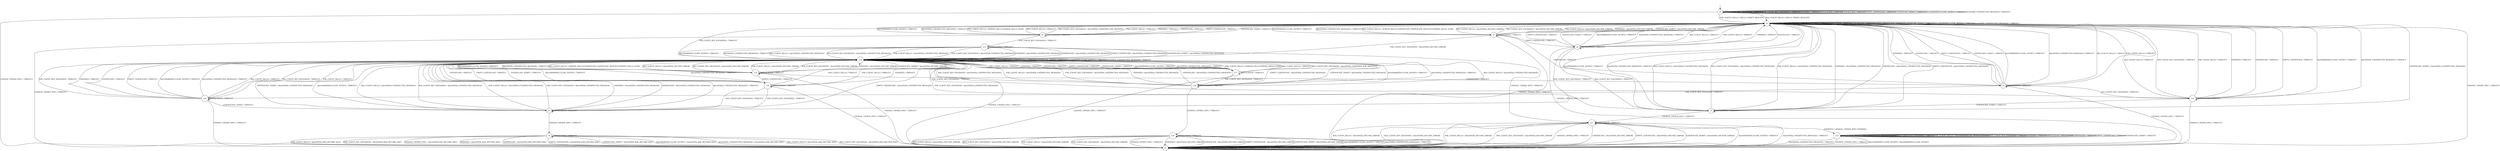 digraph g {
__start0 [label="" shape="none"];

	s0 [shape="circle" label="s0"];
	s1 [shape="circle" label="s1"];
	s2 [shape="circle" label="s2"];
	s3 [shape="circle" label="s3"];
	s4 [shape="circle" label="s4"];
	s5 [shape="circle" label="s5"];
	s6 [shape="circle" label="s6"];
	s7 [shape="circle" label="s7"];
	s8 [shape="circle" label="s8"];
	s9 [shape="circle" label="s9"];
	s10 [shape="circle" label="s10"];
	s11 [shape="circle" label="s11"];
	s12 [shape="circle" label="s12"];
	s13 [shape="circle" label="s13"];
	s14 [shape="circle" label="s14"];
	s15 [shape="circle" label="s15"];
	s16 [shape="circle" label="s16"];
	s17 [shape="circle" label="s17"];
	s18 [shape="circle" label="s18"];
	s19 [shape="circle" label="s19"];
	s20 [shape="circle" label="s20"];
	s0 -> s2 [label="RSA_CLIENT_HELLO / HELLO_VERIFY_REQUEST"];
	s0 -> s0 [label="RSA_CLIENT_KEY_EXCHANGE / TIMEOUT"];
	s0 -> s2 [label="PSK_CLIENT_HELLO / HELLO_VERIFY_REQUEST"];
	s0 -> s0 [label="PSK_CLIENT_KEY_EXCHANGE / TIMEOUT"];
	s0 -> s1 [label="CHANGE_CIPHER_SPEC / TIMEOUT"];
	s0 -> s0 [label="FINISHED / TIMEOUT"];
	s0 -> s0 [label="APPLICATION / TIMEOUT"];
	s0 -> s0 [label="CERTIFICATE / TIMEOUT"];
	s0 -> s0 [label="EMPTY_CERTIFICATE / TIMEOUT"];
	s0 -> s0 [label="CERTIFICATE_VERIFY / TIMEOUT"];
	s0 -> s0 [label="Alert(WARNING,CLOSE_NOTIFY) / TIMEOUT"];
	s0 -> s0 [label="Alert(FATAL,UNEXPECTED_MESSAGE) / TIMEOUT"];
	s1 -> s1 [label="RSA_CLIENT_HELLO / TIMEOUT"];
	s1 -> s1 [label="RSA_CLIENT_KEY_EXCHANGE / TIMEOUT"];
	s1 -> s1 [label="PSK_CLIENT_HELLO / TIMEOUT"];
	s1 -> s1 [label="PSK_CLIENT_KEY_EXCHANGE / TIMEOUT"];
	s1 -> s1 [label="CHANGE_CIPHER_SPEC / TIMEOUT"];
	s1 -> s1 [label="FINISHED / TIMEOUT"];
	s1 -> s1 [label="APPLICATION / TIMEOUT"];
	s1 -> s1 [label="CERTIFICATE / TIMEOUT"];
	s1 -> s1 [label="EMPTY_CERTIFICATE / TIMEOUT"];
	s1 -> s1 [label="CERTIFICATE_VERIFY / TIMEOUT"];
	s1 -> s1 [label="Alert(WARNING,CLOSE_NOTIFY) / TIMEOUT"];
	s1 -> s1 [label="Alert(FATAL,UNEXPECTED_MESSAGE) / TIMEOUT"];
	s2 -> s3 [label="RSA_CLIENT_HELLO / SERVER_HELLO,CERTIFICATE,CERTIFICATE_REQUEST,SERVER_HELLO_DONE"];
	s2 -> s2 [label="RSA_CLIENT_KEY_EXCHANGE / TIMEOUT"];
	s2 -> s6 [label="PSK_CLIENT_HELLO / SERVER_HELLO,SERVER_HELLO_DONE"];
	s2 -> s14 [label="PSK_CLIENT_KEY_EXCHANGE / TIMEOUT"];
	s2 -> s1 [label="CHANGE_CIPHER_SPEC / TIMEOUT"];
	s2 -> s2 [label="FINISHED / TIMEOUT"];
	s2 -> s2 [label="APPLICATION / TIMEOUT"];
	s2 -> s2 [label="CERTIFICATE / TIMEOUT"];
	s2 -> s2 [label="EMPTY_CERTIFICATE / TIMEOUT"];
	s2 -> s2 [label="CERTIFICATE_VERIFY / TIMEOUT"];
	s2 -> s2 [label="Alert(WARNING,CLOSE_NOTIFY) / TIMEOUT"];
	s2 -> s2 [label="Alert(FATAL,UNEXPECTED_MESSAGE) / TIMEOUT"];
	s3 -> s2 [label="RSA_CLIENT_HELLO / Alert(FATAL,DECODE_ERROR)"];
	s3 -> s2 [label="RSA_CLIENT_KEY_EXCHANGE / Alert(FATAL,DECODE_ERROR)"];
	s3 -> s2 [label="PSK_CLIENT_HELLO / Alert(FATAL,DECODE_ERROR)"];
	s3 -> s14 [label="PSK_CLIENT_KEY_EXCHANGE / Alert(FATAL,DECODE_ERROR)"];
	s3 -> s1 [label="CHANGE_CIPHER_SPEC / TIMEOUT"];
	s3 -> s2 [label="FINISHED / Alert(FATAL,DECODE_ERROR)"];
	s3 -> s3 [label="APPLICATION / TIMEOUT"];
	s3 -> s9 [label="CERTIFICATE / TIMEOUT"];
	s3 -> s4 [label="EMPTY_CERTIFICATE / TIMEOUT"];
	s3 -> s2 [label="CERTIFICATE_VERIFY / Alert(FATAL,DECODE_ERROR)"];
	s3 -> s2 [label="Alert(WARNING,CLOSE_NOTIFY) / TIMEOUT"];
	s3 -> s2 [label="Alert(FATAL,UNEXPECTED_MESSAGE) / TIMEOUT"];
	s4 -> s2 [label="RSA_CLIENT_HELLO / TIMEOUT"];
	s4 -> s5 [label="RSA_CLIENT_KEY_EXCHANGE / TIMEOUT"];
	s4 -> s2 [label="PSK_CLIENT_HELLO / TIMEOUT"];
	s4 -> s7 [label="PSK_CLIENT_KEY_EXCHANGE / TIMEOUT"];
	s4 -> s1 [label="CHANGE_CIPHER_SPEC / TIMEOUT"];
	s4 -> s2 [label="FINISHED / TIMEOUT"];
	s4 -> s4 [label="APPLICATION / TIMEOUT"];
	s4 -> s2 [label="CERTIFICATE / TIMEOUT"];
	s4 -> s2 [label="EMPTY_CERTIFICATE / TIMEOUT"];
	s4 -> s2 [label="CERTIFICATE_VERIFY / TIMEOUT"];
	s4 -> s2 [label="Alert(WARNING,CLOSE_NOTIFY) / TIMEOUT"];
	s4 -> s2 [label="Alert(FATAL,UNEXPECTED_MESSAGE) / TIMEOUT"];
	s5 -> s2 [label="RSA_CLIENT_HELLO / Alert(FATAL,UNEXPECTED_MESSAGE)"];
	s5 -> s2 [label="RSA_CLIENT_KEY_EXCHANGE / Alert(FATAL,UNEXPECTED_MESSAGE)"];
	s5 -> s2 [label="PSK_CLIENT_HELLO / Alert(FATAL,UNEXPECTED_MESSAGE)"];
	s5 -> s14 [label="PSK_CLIENT_KEY_EXCHANGE / Alert(FATAL,UNEXPECTED_MESSAGE)"];
	s5 -> s11 [label="CHANGE_CIPHER_SPEC / TIMEOUT"];
	s5 -> s2 [label="FINISHED / Alert(FATAL,UNEXPECTED_MESSAGE)"];
	s5 -> s5 [label="APPLICATION / TIMEOUT"];
	s5 -> s2 [label="CERTIFICATE / Alert(FATAL,UNEXPECTED_MESSAGE)"];
	s5 -> s2 [label="EMPTY_CERTIFICATE / Alert(FATAL,UNEXPECTED_MESSAGE)"];
	s5 -> s2 [label="CERTIFICATE_VERIFY / Alert(FATAL,UNEXPECTED_MESSAGE)"];
	s5 -> s2 [label="Alert(WARNING,CLOSE_NOTIFY) / TIMEOUT"];
	s5 -> s2 [label="Alert(FATAL,UNEXPECTED_MESSAGE) / TIMEOUT"];
	s6 -> s2 [label="RSA_CLIENT_HELLO / TIMEOUT"];
	s6 -> s2 [label="RSA_CLIENT_KEY_EXCHANGE / Alert(FATAL,UNKNOWN_PSK_IDENTITY)"];
	s6 -> s2 [label="PSK_CLIENT_HELLO / TIMEOUT"];
	s6 -> s13 [label="PSK_CLIENT_KEY_EXCHANGE / TIMEOUT"];
	s6 -> s1 [label="CHANGE_CIPHER_SPEC / TIMEOUT"];
	s6 -> s2 [label="FINISHED / TIMEOUT"];
	s6 -> s6 [label="APPLICATION / TIMEOUT"];
	s6 -> s2 [label="CERTIFICATE / TIMEOUT"];
	s6 -> s2 [label="EMPTY_CERTIFICATE / TIMEOUT"];
	s6 -> s2 [label="CERTIFICATE_VERIFY / TIMEOUT"];
	s6 -> s2 [label="Alert(WARNING,CLOSE_NOTIFY) / TIMEOUT"];
	s6 -> s2 [label="Alert(FATAL,UNEXPECTED_MESSAGE) / TIMEOUT"];
	s7 -> s14 [label="RSA_CLIENT_HELLO / Alert(FATAL,UNEXPECTED_MESSAGE)"];
	s7 -> s14 [label="RSA_CLIENT_KEY_EXCHANGE / Alert(FATAL,UNEXPECTED_MESSAGE)"];
	s7 -> s14 [label="PSK_CLIENT_HELLO / Alert(FATAL,UNEXPECTED_MESSAGE)"];
	s7 -> s14 [label="PSK_CLIENT_KEY_EXCHANGE / Alert(FATAL,UNEXPECTED_MESSAGE)"];
	s7 -> s8 [label="CHANGE_CIPHER_SPEC / TIMEOUT"];
	s7 -> s14 [label="FINISHED / Alert(FATAL,UNEXPECTED_MESSAGE)"];
	s7 -> s7 [label="APPLICATION / TIMEOUT"];
	s7 -> s14 [label="CERTIFICATE / Alert(FATAL,UNEXPECTED_MESSAGE)"];
	s7 -> s14 [label="EMPTY_CERTIFICATE / Alert(FATAL,UNEXPECTED_MESSAGE)"];
	s7 -> s14 [label="CERTIFICATE_VERIFY / Alert(FATAL,UNEXPECTED_MESSAGE)"];
	s7 -> s14 [label="Alert(WARNING,CLOSE_NOTIFY) / TIMEOUT"];
	s7 -> s14 [label="Alert(FATAL,UNEXPECTED_MESSAGE) / TIMEOUT"];
	s8 -> s1 [label="RSA_CLIENT_HELLO / Alert(FATAL,BAD_RECORD_MAC)"];
	s8 -> s1 [label="RSA_CLIENT_KEY_EXCHANGE / Alert(FATAL,BAD_RECORD_MAC)"];
	s8 -> s1 [label="PSK_CLIENT_HELLO / Alert(FATAL,BAD_RECORD_MAC)"];
	s8 -> s1 [label="PSK_CLIENT_KEY_EXCHANGE / Alert(FATAL,BAD_RECORD_MAC)"];
	s8 -> s1 [label="CHANGE_CIPHER_SPEC / Alert(FATAL,BAD_RECORD_MAC)"];
	s8 -> s1 [label="FINISHED / Alert(FATAL,BAD_RECORD_MAC)"];
	s8 -> s8 [label="APPLICATION / TIMEOUT"];
	s8 -> s1 [label="CERTIFICATE / Alert(FATAL,BAD_RECORD_MAC)"];
	s8 -> s1 [label="EMPTY_CERTIFICATE / Alert(FATAL,BAD_RECORD_MAC)"];
	s8 -> s1 [label="CERTIFICATE_VERIFY / Alert(FATAL,BAD_RECORD_MAC)"];
	s8 -> s1 [label="Alert(WARNING,CLOSE_NOTIFY) / Alert(FATAL,BAD_RECORD_MAC)"];
	s8 -> s1 [label="Alert(FATAL,UNEXPECTED_MESSAGE) / Alert(FATAL,BAD_RECORD_MAC)"];
	s9 -> s2 [label="RSA_CLIENT_HELLO / TIMEOUT"];
	s9 -> s10 [label="RSA_CLIENT_KEY_EXCHANGE / TIMEOUT"];
	s9 -> s2 [label="PSK_CLIENT_HELLO / TIMEOUT"];
	s9 -> s20 [label="PSK_CLIENT_KEY_EXCHANGE / TIMEOUT"];
	s9 -> s1 [label="CHANGE_CIPHER_SPEC / TIMEOUT"];
	s9 -> s2 [label="FINISHED / TIMEOUT"];
	s9 -> s9 [label="APPLICATION / TIMEOUT"];
	s9 -> s2 [label="CERTIFICATE / TIMEOUT"];
	s9 -> s2 [label="EMPTY_CERTIFICATE / TIMEOUT"];
	s9 -> s2 [label="CERTIFICATE_VERIFY / TIMEOUT"];
	s9 -> s2 [label="Alert(WARNING,CLOSE_NOTIFY) / TIMEOUT"];
	s9 -> s2 [label="Alert(FATAL,UNEXPECTED_MESSAGE) / TIMEOUT"];
	s10 -> s2 [label="RSA_CLIENT_HELLO / TIMEOUT"];
	s10 -> s2 [label="RSA_CLIENT_KEY_EXCHANGE / TIMEOUT"];
	s10 -> s2 [label="PSK_CLIENT_HELLO / TIMEOUT"];
	s10 -> s14 [label="PSK_CLIENT_KEY_EXCHANGE / TIMEOUT"];
	s10 -> s1 [label="CHANGE_CIPHER_SPEC / TIMEOUT"];
	s10 -> s2 [label="FINISHED / TIMEOUT"];
	s10 -> s10 [label="APPLICATION / TIMEOUT"];
	s10 -> s2 [label="CERTIFICATE / TIMEOUT"];
	s10 -> s2 [label="EMPTY_CERTIFICATE / TIMEOUT"];
	s10 -> s5 [label="CERTIFICATE_VERIFY / TIMEOUT"];
	s10 -> s2 [label="Alert(WARNING,CLOSE_NOTIFY) / TIMEOUT"];
	s10 -> s2 [label="Alert(FATAL,UNEXPECTED_MESSAGE) / TIMEOUT"];
	s11 -> s1 [label="RSA_CLIENT_HELLO / Alert(FATAL,DECODE_ERROR)"];
	s11 -> s1 [label="RSA_CLIENT_KEY_EXCHANGE / Alert(FATAL,DECODE_ERROR)"];
	s11 -> s1 [label="PSK_CLIENT_HELLO / Alert(FATAL,DECODE_ERROR)"];
	s11 -> s1 [label="PSK_CLIENT_KEY_EXCHANGE / Alert(FATAL,DECODE_ERROR)"];
	s11 -> s1 [label="CHANGE_CIPHER_SPEC / TIMEOUT"];
	s11 -> s12 [label="FINISHED / CHANGE_CIPHER_SPEC,FINISHED"];
	s11 -> s11 [label="APPLICATION / TIMEOUT"];
	s11 -> s1 [label="CERTIFICATE / Alert(FATAL,DECODE_ERROR)"];
	s11 -> s1 [label="EMPTY_CERTIFICATE / Alert(FATAL,DECODE_ERROR)"];
	s11 -> s1 [label="CERTIFICATE_VERIFY / Alert(FATAL,DECODE_ERROR)"];
	s11 -> s1 [label="Alert(WARNING,CLOSE_NOTIFY) / TIMEOUT"];
	s11 -> s1 [label="Alert(FATAL,UNEXPECTED_MESSAGE) / TIMEOUT"];
	s12 -> s12 [label="RSA_CLIENT_HELLO / Alert(WARNING,NO_RENEGOTIATION)"];
	s12 -> s12 [label="RSA_CLIENT_KEY_EXCHANGE / TIMEOUT"];
	s12 -> s12 [label="PSK_CLIENT_HELLO / Alert(WARNING,NO_RENEGOTIATION)"];
	s12 -> s12 [label="PSK_CLIENT_KEY_EXCHANGE / TIMEOUT"];
	s12 -> s1 [label="CHANGE_CIPHER_SPEC / TIMEOUT"];
	s12 -> s12 [label="FINISHED / TIMEOUT"];
	s12 -> s12 [label="APPLICATION / APPLICATION"];
	s12 -> s12 [label="CERTIFICATE / TIMEOUT"];
	s12 -> s12 [label="EMPTY_CERTIFICATE / TIMEOUT"];
	s12 -> s12 [label="CERTIFICATE_VERIFY / TIMEOUT"];
	s12 -> s1 [label="Alert(WARNING,CLOSE_NOTIFY) / Alert(WARNING,CLOSE_NOTIFY)"];
	s12 -> s1 [label="Alert(FATAL,UNEXPECTED_MESSAGE) / TIMEOUT"];
	s13 -> s14 [label="RSA_CLIENT_HELLO / Alert(FATAL,UNEXPECTED_MESSAGE)"];
	s13 -> s14 [label="RSA_CLIENT_KEY_EXCHANGE / Alert(FATAL,UNEXPECTED_MESSAGE)"];
	s13 -> s14 [label="PSK_CLIENT_HELLO / Alert(FATAL,UNEXPECTED_MESSAGE)"];
	s13 -> s14 [label="PSK_CLIENT_KEY_EXCHANGE / Alert(FATAL,UNEXPECTED_MESSAGE)"];
	s13 -> s11 [label="CHANGE_CIPHER_SPEC / TIMEOUT"];
	s13 -> s14 [label="FINISHED / Alert(FATAL,UNEXPECTED_MESSAGE)"];
	s13 -> s13 [label="APPLICATION / TIMEOUT"];
	s13 -> s14 [label="CERTIFICATE / Alert(FATAL,UNEXPECTED_MESSAGE)"];
	s13 -> s14 [label="EMPTY_CERTIFICATE / Alert(FATAL,UNEXPECTED_MESSAGE)"];
	s13 -> s14 [label="CERTIFICATE_VERIFY / Alert(FATAL,UNEXPECTED_MESSAGE)"];
	s13 -> s14 [label="Alert(WARNING,CLOSE_NOTIFY) / TIMEOUT"];
	s13 -> s14 [label="Alert(FATAL,UNEXPECTED_MESSAGE) / TIMEOUT"];
	s14 -> s15 [label="RSA_CLIENT_HELLO / SERVER_HELLO,CERTIFICATE,CERTIFICATE_REQUEST,SERVER_HELLO_DONE"];
	s14 -> s14 [label="RSA_CLIENT_KEY_EXCHANGE / TIMEOUT"];
	s14 -> s17 [label="PSK_CLIENT_HELLO / SERVER_HELLO,SERVER_HELLO_DONE"];
	s14 -> s14 [label="PSK_CLIENT_KEY_EXCHANGE / TIMEOUT"];
	s14 -> s1 [label="CHANGE_CIPHER_SPEC / TIMEOUT"];
	s14 -> s14 [label="FINISHED / TIMEOUT"];
	s14 -> s14 [label="APPLICATION / TIMEOUT"];
	s14 -> s14 [label="CERTIFICATE / TIMEOUT"];
	s14 -> s14 [label="EMPTY_CERTIFICATE / TIMEOUT"];
	s14 -> s14 [label="CERTIFICATE_VERIFY / TIMEOUT"];
	s14 -> s14 [label="Alert(WARNING,CLOSE_NOTIFY) / TIMEOUT"];
	s14 -> s14 [label="Alert(FATAL,UNEXPECTED_MESSAGE) / TIMEOUT"];
	s15 -> s14 [label="RSA_CLIENT_HELLO / Alert(FATAL,DECODE_ERROR)"];
	s15 -> s14 [label="RSA_CLIENT_KEY_EXCHANGE / Alert(FATAL,DECODE_ERROR)"];
	s15 -> s14 [label="PSK_CLIENT_HELLO / Alert(FATAL,DECODE_ERROR)"];
	s15 -> s14 [label="PSK_CLIENT_KEY_EXCHANGE / Alert(FATAL,DECODE_ERROR)"];
	s15 -> s1 [label="CHANGE_CIPHER_SPEC / TIMEOUT"];
	s15 -> s14 [label="FINISHED / Alert(FATAL,DECODE_ERROR)"];
	s15 -> s15 [label="APPLICATION / TIMEOUT"];
	s15 -> s9 [label="CERTIFICATE / TIMEOUT"];
	s15 -> s16 [label="EMPTY_CERTIFICATE / TIMEOUT"];
	s15 -> s14 [label="CERTIFICATE_VERIFY / Alert(FATAL,DECODE_ERROR)"];
	s15 -> s14 [label="Alert(WARNING,CLOSE_NOTIFY) / TIMEOUT"];
	s15 -> s14 [label="Alert(FATAL,UNEXPECTED_MESSAGE) / TIMEOUT"];
	s16 -> s14 [label="RSA_CLIENT_HELLO / TIMEOUT"];
	s16 -> s7 [label="RSA_CLIENT_KEY_EXCHANGE / TIMEOUT"];
	s16 -> s14 [label="PSK_CLIENT_HELLO / TIMEOUT"];
	s16 -> s7 [label="PSK_CLIENT_KEY_EXCHANGE / TIMEOUT"];
	s16 -> s1 [label="CHANGE_CIPHER_SPEC / TIMEOUT"];
	s16 -> s14 [label="FINISHED / TIMEOUT"];
	s16 -> s16 [label="APPLICATION / TIMEOUT"];
	s16 -> s14 [label="CERTIFICATE / TIMEOUT"];
	s16 -> s14 [label="EMPTY_CERTIFICATE / TIMEOUT"];
	s16 -> s14 [label="CERTIFICATE_VERIFY / TIMEOUT"];
	s16 -> s14 [label="Alert(WARNING,CLOSE_NOTIFY) / TIMEOUT"];
	s16 -> s14 [label="Alert(FATAL,UNEXPECTED_MESSAGE) / TIMEOUT"];
	s17 -> s14 [label="RSA_CLIENT_HELLO / TIMEOUT"];
	s17 -> s14 [label="RSA_CLIENT_KEY_EXCHANGE / Alert(FATAL,UNKNOWN_PSK_IDENTITY)"];
	s17 -> s14 [label="PSK_CLIENT_HELLO / TIMEOUT"];
	s17 -> s18 [label="PSK_CLIENT_KEY_EXCHANGE / TIMEOUT"];
	s17 -> s1 [label="CHANGE_CIPHER_SPEC / TIMEOUT"];
	s17 -> s14 [label="FINISHED / TIMEOUT"];
	s17 -> s17 [label="APPLICATION / TIMEOUT"];
	s17 -> s14 [label="CERTIFICATE / TIMEOUT"];
	s17 -> s14 [label="EMPTY_CERTIFICATE / TIMEOUT"];
	s17 -> s14 [label="CERTIFICATE_VERIFY / TIMEOUT"];
	s17 -> s14 [label="Alert(WARNING,CLOSE_NOTIFY) / TIMEOUT"];
	s17 -> s14 [label="Alert(FATAL,UNEXPECTED_MESSAGE) / TIMEOUT"];
	s18 -> s14 [label="RSA_CLIENT_HELLO / Alert(FATAL,UNEXPECTED_MESSAGE)"];
	s18 -> s14 [label="RSA_CLIENT_KEY_EXCHANGE / Alert(FATAL,UNEXPECTED_MESSAGE)"];
	s18 -> s14 [label="PSK_CLIENT_HELLO / Alert(FATAL,UNEXPECTED_MESSAGE)"];
	s18 -> s14 [label="PSK_CLIENT_KEY_EXCHANGE / Alert(FATAL,UNEXPECTED_MESSAGE)"];
	s18 -> s19 [label="CHANGE_CIPHER_SPEC / TIMEOUT"];
	s18 -> s14 [label="FINISHED / Alert(FATAL,UNEXPECTED_MESSAGE)"];
	s18 -> s18 [label="APPLICATION / TIMEOUT"];
	s18 -> s14 [label="CERTIFICATE / Alert(FATAL,UNEXPECTED_MESSAGE)"];
	s18 -> s14 [label="EMPTY_CERTIFICATE / Alert(FATAL,UNEXPECTED_MESSAGE)"];
	s18 -> s14 [label="CERTIFICATE_VERIFY / Alert(FATAL,UNEXPECTED_MESSAGE)"];
	s18 -> s14 [label="Alert(WARNING,CLOSE_NOTIFY) / TIMEOUT"];
	s18 -> s14 [label="Alert(FATAL,UNEXPECTED_MESSAGE) / TIMEOUT"];
	s19 -> s1 [label="RSA_CLIENT_HELLO / Alert(FATAL,DECODE_ERROR)"];
	s19 -> s1 [label="RSA_CLIENT_KEY_EXCHANGE / Alert(FATAL,DECODE_ERROR)"];
	s19 -> s1 [label="PSK_CLIENT_HELLO / Alert(FATAL,DECODE_ERROR)"];
	s19 -> s1 [label="PSK_CLIENT_KEY_EXCHANGE / Alert(FATAL,DECODE_ERROR)"];
	s19 -> s1 [label="CHANGE_CIPHER_SPEC / TIMEOUT"];
	s19 -> s1 [label="FINISHED / Alert(FATAL,DECODE_ERROR)"];
	s19 -> s19 [label="APPLICATION / TIMEOUT"];
	s19 -> s1 [label="CERTIFICATE / Alert(FATAL,DECODE_ERROR)"];
	s19 -> s1 [label="EMPTY_CERTIFICATE / Alert(FATAL,DECODE_ERROR)"];
	s19 -> s1 [label="CERTIFICATE_VERIFY / Alert(FATAL,DECODE_ERROR)"];
	s19 -> s1 [label="Alert(WARNING,CLOSE_NOTIFY) / TIMEOUT"];
	s19 -> s1 [label="Alert(FATAL,UNEXPECTED_MESSAGE) / TIMEOUT"];
	s20 -> s14 [label="RSA_CLIENT_HELLO / TIMEOUT"];
	s20 -> s14 [label="RSA_CLIENT_KEY_EXCHANGE / TIMEOUT"];
	s20 -> s14 [label="PSK_CLIENT_HELLO / TIMEOUT"];
	s20 -> s14 [label="PSK_CLIENT_KEY_EXCHANGE / TIMEOUT"];
	s20 -> s1 [label="CHANGE_CIPHER_SPEC / TIMEOUT"];
	s20 -> s14 [label="FINISHED / TIMEOUT"];
	s20 -> s20 [label="APPLICATION / TIMEOUT"];
	s20 -> s14 [label="CERTIFICATE / TIMEOUT"];
	s20 -> s14 [label="EMPTY_CERTIFICATE / TIMEOUT"];
	s20 -> s7 [label="CERTIFICATE_VERIFY / TIMEOUT"];
	s20 -> s14 [label="Alert(WARNING,CLOSE_NOTIFY) / TIMEOUT"];
	s20 -> s14 [label="Alert(FATAL,UNEXPECTED_MESSAGE) / TIMEOUT"];

__start0 -> s0;
}
